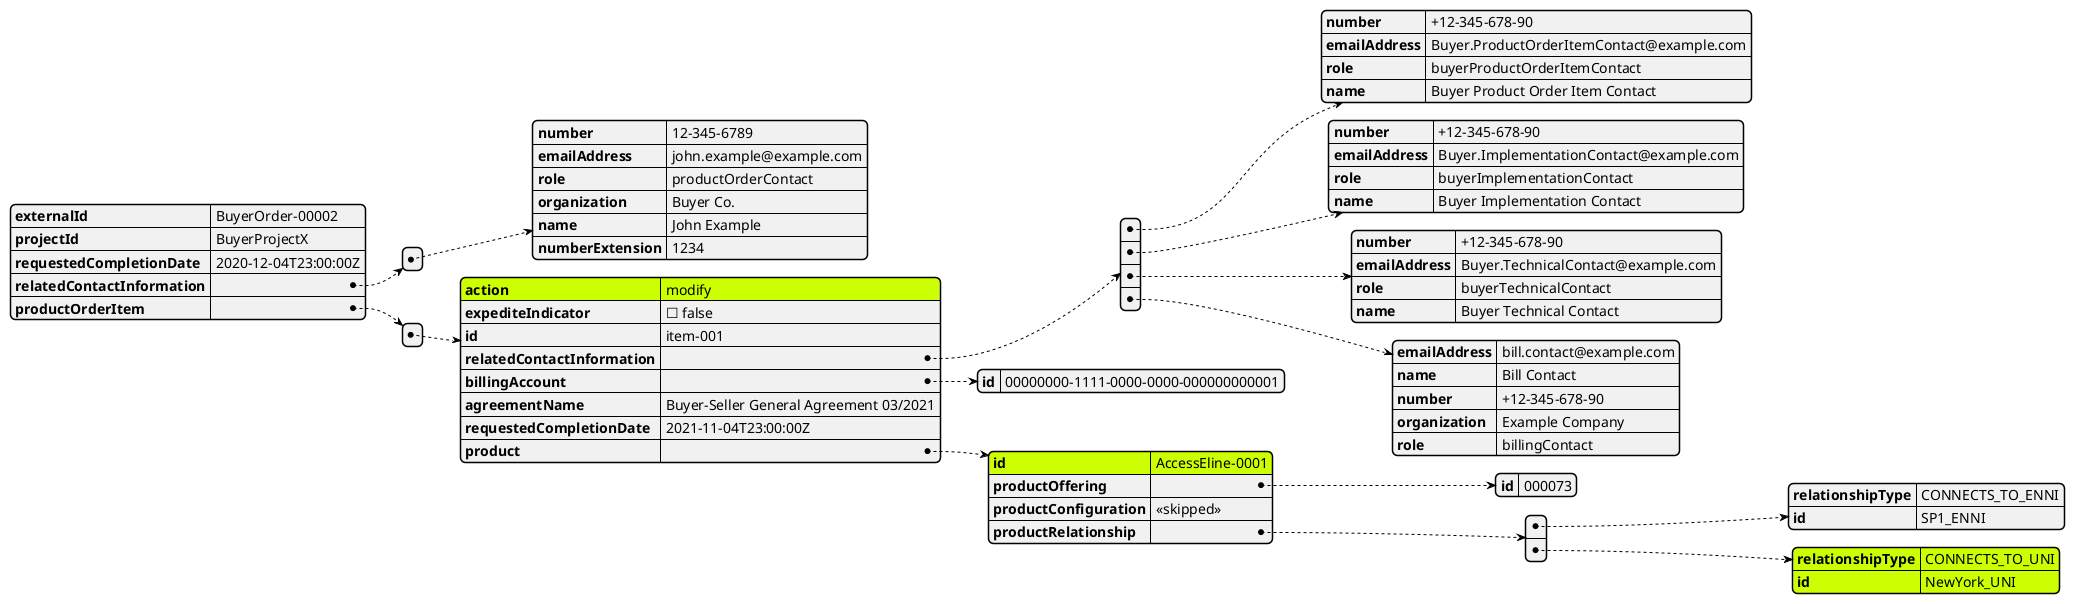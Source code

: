 @startjson
#highlight "productOrderItem" / "0"/ "action"
#highlight "productOrderItem" / "0"/ "product" / "id"
#highlight "productOrderItem" / "0"/ "product" / "productRelationship" / "1" / "relationshipType"
#highlight "productOrderItem" / "0"/ "product" / "productRelationship" / "1" / "id"


{
  "externalId": "BuyerOrder-00002",
  "projectId": "BuyerProjectX",
  "requestedCompletionDate": "2020-12-04T23:00:00Z",
  "relatedContactInformation": [
    {
      "number": "12-345-6789",
      "emailAddress": "john.example@example.com",
      "role": "productOrderContact",
      "organization": "Buyer Co.",
      "name": "John Example",
      "numberExtension": "1234"
    }
  ],
  "productOrderItem": [
    {
      "action": "modify",
      "expediteIndicator": false,
      "id": "item-001",
      "relatedContactInformation": [
        {
          "number": "+12-345-678-90",
          "emailAddress": "Buyer.ProductOrderItemContact@example.com",
          "role": "buyerProductOrderItemContact",
          "name": "Buyer Product Order Item Contact"
        },
        {
          "number": "+12-345-678-90",
          "emailAddress": "Buyer.ImplementationContact@example.com",
          "role": "buyerImplementationContact",
          "name": "Buyer Implementation Contact"
        },
        {
          "number": "+12-345-678-90",
          "emailAddress": "Buyer.TechnicalContact@example.com",
          "role": "buyerTechnicalContact",
          "name": "Buyer Technical Contact "
        },
        {
          "emailAddress": "bill.contact@example.com",
          "name": "Bill Contact",
          "number": "+12-345-678-90",
          "organization": "Example Company",
          "role": "billingContact"
        }
      ],
      "billingAccount": {
        "id": "00000000-1111-0000-0000-000000000001"
      },
      "agreementName": "Buyer-Seller General Agreement 03/2021",
      "requestedCompletionDate": "2021-11-04T23:00:00Z",
      "product": {
        "id": "AccessEline-0001",
        "productOffering": {
          "id": "000073"
        },
        "productConfiguration": "<<skipped>>",
        "productRelationship": [
          {
            "relationshipType": "CONNECTS_TO_ENNI",
            "id": "SP1_ENNI"
          },
          {
            "relationshipType": "CONNECTS_TO_UNI",
            "id": "NewYork_UNI"
          }
        ]
      }
    }
  ]
}
@endjson